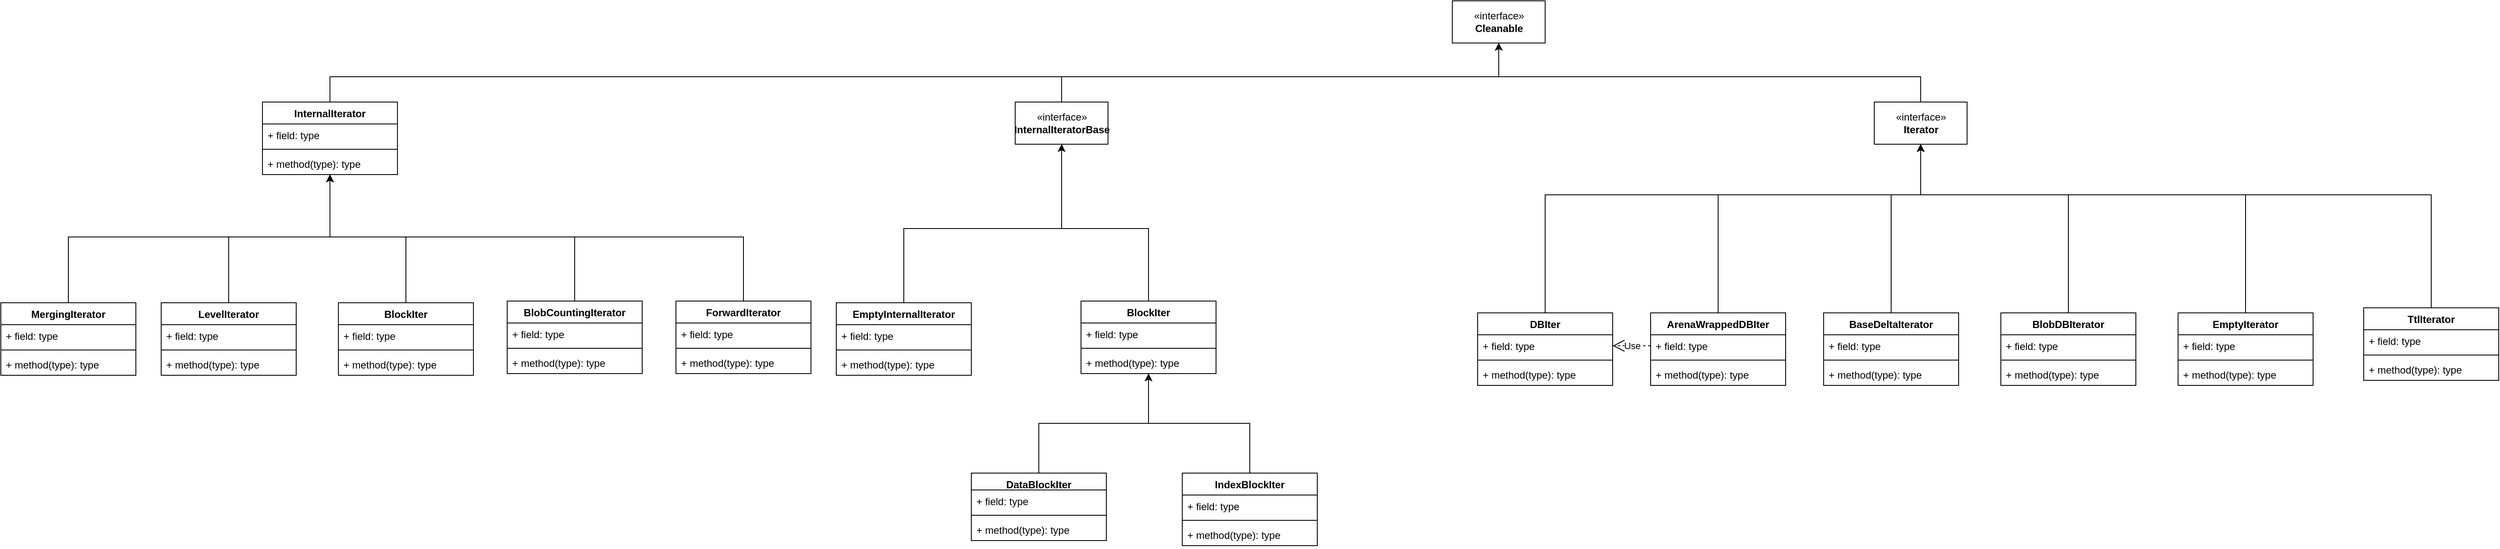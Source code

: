 <mxfile version="14.9.9" type="github">
  <diagram id="GQBJFWdZhHwUAC_HcrJz" name="第 1 页">
    <mxGraphModel dx="3427" dy="614" grid="1" gridSize="10" guides="1" tooltips="1" connect="1" arrows="1" fold="1" page="1" pageScale="1" pageWidth="827" pageHeight="1169" math="0" shadow="0">
      <root>
        <mxCell id="0" />
        <mxCell id="1" parent="0" />
        <mxCell id="vPpFZw4Qu3JhdKEDfj88-1" value="«interface»&lt;br&gt;&lt;b&gt;Cleanable&lt;/b&gt;" style="html=1;" vertex="1" parent="1">
          <mxGeometry x="50" y="90" width="110" height="50" as="geometry" />
        </mxCell>
        <mxCell id="vPpFZw4Qu3JhdKEDfj88-3" style="edgeStyle=orthogonalEdgeStyle;rounded=0;orthogonalLoop=1;jettySize=auto;html=1;entryX=0.5;entryY=1;entryDx=0;entryDy=0;" edge="1" parent="1" source="vPpFZw4Qu3JhdKEDfj88-2" target="vPpFZw4Qu3JhdKEDfj88-1">
          <mxGeometry relative="1" as="geometry">
            <Array as="points">
              <mxPoint x="605" y="180" />
              <mxPoint x="105" y="180" />
            </Array>
          </mxGeometry>
        </mxCell>
        <mxCell id="vPpFZw4Qu3JhdKEDfj88-2" value="«interface»&lt;br&gt;&lt;b&gt;Iterator&lt;/b&gt;" style="html=1;" vertex="1" parent="1">
          <mxGeometry x="550" y="210" width="110" height="50" as="geometry" />
        </mxCell>
        <mxCell id="vPpFZw4Qu3JhdKEDfj88-28" style="edgeStyle=orthogonalEdgeStyle;rounded=0;orthogonalLoop=1;jettySize=auto;html=1;" edge="1" parent="1" source="vPpFZw4Qu3JhdKEDfj88-4" target="vPpFZw4Qu3JhdKEDfj88-2">
          <mxGeometry relative="1" as="geometry">
            <Array as="points">
              <mxPoint x="160" y="320" />
              <mxPoint x="605" y="320" />
            </Array>
          </mxGeometry>
        </mxCell>
        <mxCell id="vPpFZw4Qu3JhdKEDfj88-4" value="DBIter" style="swimlane;fontStyle=1;align=center;verticalAlign=top;childLayout=stackLayout;horizontal=1;startSize=26;horizontalStack=0;resizeParent=1;resizeParentMax=0;resizeLast=0;collapsible=1;marginBottom=0;" vertex="1" parent="1">
          <mxGeometry x="80" y="460" width="160" height="86" as="geometry" />
        </mxCell>
        <mxCell id="vPpFZw4Qu3JhdKEDfj88-5" value="+ field: type" style="text;strokeColor=none;fillColor=none;align=left;verticalAlign=top;spacingLeft=4;spacingRight=4;overflow=hidden;rotatable=0;points=[[0,0.5],[1,0.5]];portConstraint=eastwest;" vertex="1" parent="vPpFZw4Qu3JhdKEDfj88-4">
          <mxGeometry y="26" width="160" height="26" as="geometry" />
        </mxCell>
        <mxCell id="vPpFZw4Qu3JhdKEDfj88-6" value="" style="line;strokeWidth=1;fillColor=none;align=left;verticalAlign=middle;spacingTop=-1;spacingLeft=3;spacingRight=3;rotatable=0;labelPosition=right;points=[];portConstraint=eastwest;" vertex="1" parent="vPpFZw4Qu3JhdKEDfj88-4">
          <mxGeometry y="52" width="160" height="8" as="geometry" />
        </mxCell>
        <mxCell id="vPpFZw4Qu3JhdKEDfj88-7" value="+ method(type): type" style="text;strokeColor=none;fillColor=none;align=left;verticalAlign=top;spacingLeft=4;spacingRight=4;overflow=hidden;rotatable=0;points=[[0,0.5],[1,0.5]];portConstraint=eastwest;" vertex="1" parent="vPpFZw4Qu3JhdKEDfj88-4">
          <mxGeometry y="60" width="160" height="26" as="geometry" />
        </mxCell>
        <mxCell id="vPpFZw4Qu3JhdKEDfj88-29" style="edgeStyle=orthogonalEdgeStyle;rounded=0;orthogonalLoop=1;jettySize=auto;html=1;entryX=0.5;entryY=1;entryDx=0;entryDy=0;" edge="1" parent="1" source="vPpFZw4Qu3JhdKEDfj88-8" target="vPpFZw4Qu3JhdKEDfj88-2">
          <mxGeometry relative="1" as="geometry">
            <Array as="points">
              <mxPoint x="365" y="320" />
              <mxPoint x="605" y="320" />
            </Array>
          </mxGeometry>
        </mxCell>
        <mxCell id="vPpFZw4Qu3JhdKEDfj88-8" value="ArenaWrappedDBIter" style="swimlane;fontStyle=1;align=center;verticalAlign=top;childLayout=stackLayout;horizontal=1;startSize=26;horizontalStack=0;resizeParent=1;resizeParentMax=0;resizeLast=0;collapsible=1;marginBottom=0;" vertex="1" parent="1">
          <mxGeometry x="285" y="460" width="160" height="86" as="geometry" />
        </mxCell>
        <mxCell id="vPpFZw4Qu3JhdKEDfj88-9" value="+ field: type" style="text;strokeColor=none;fillColor=none;align=left;verticalAlign=top;spacingLeft=4;spacingRight=4;overflow=hidden;rotatable=0;points=[[0,0.5],[1,0.5]];portConstraint=eastwest;" vertex="1" parent="vPpFZw4Qu3JhdKEDfj88-8">
          <mxGeometry y="26" width="160" height="26" as="geometry" />
        </mxCell>
        <mxCell id="vPpFZw4Qu3JhdKEDfj88-10" value="" style="line;strokeWidth=1;fillColor=none;align=left;verticalAlign=middle;spacingTop=-1;spacingLeft=3;spacingRight=3;rotatable=0;labelPosition=right;points=[];portConstraint=eastwest;" vertex="1" parent="vPpFZw4Qu3JhdKEDfj88-8">
          <mxGeometry y="52" width="160" height="8" as="geometry" />
        </mxCell>
        <mxCell id="vPpFZw4Qu3JhdKEDfj88-11" value="+ method(type): type" style="text;strokeColor=none;fillColor=none;align=left;verticalAlign=top;spacingLeft=4;spacingRight=4;overflow=hidden;rotatable=0;points=[[0,0.5],[1,0.5]];portConstraint=eastwest;" vertex="1" parent="vPpFZw4Qu3JhdKEDfj88-8">
          <mxGeometry y="60" width="160" height="26" as="geometry" />
        </mxCell>
        <mxCell id="vPpFZw4Qu3JhdKEDfj88-30" style="edgeStyle=orthogonalEdgeStyle;rounded=0;orthogonalLoop=1;jettySize=auto;html=1;entryX=0.5;entryY=1;entryDx=0;entryDy=0;" edge="1" parent="1" source="vPpFZw4Qu3JhdKEDfj88-12" target="vPpFZw4Qu3JhdKEDfj88-2">
          <mxGeometry relative="1" as="geometry">
            <Array as="points">
              <mxPoint x="570" y="320" />
              <mxPoint x="605" y="320" />
            </Array>
          </mxGeometry>
        </mxCell>
        <mxCell id="vPpFZw4Qu3JhdKEDfj88-12" value="BaseDeltaIterator" style="swimlane;fontStyle=1;align=center;verticalAlign=top;childLayout=stackLayout;horizontal=1;startSize=26;horizontalStack=0;resizeParent=1;resizeParentMax=0;resizeLast=0;collapsible=1;marginBottom=0;" vertex="1" parent="1">
          <mxGeometry x="490" y="460" width="160" height="86" as="geometry" />
        </mxCell>
        <mxCell id="vPpFZw4Qu3JhdKEDfj88-13" value="+ field: type" style="text;strokeColor=none;fillColor=none;align=left;verticalAlign=top;spacingLeft=4;spacingRight=4;overflow=hidden;rotatable=0;points=[[0,0.5],[1,0.5]];portConstraint=eastwest;" vertex="1" parent="vPpFZw4Qu3JhdKEDfj88-12">
          <mxGeometry y="26" width="160" height="26" as="geometry" />
        </mxCell>
        <mxCell id="vPpFZw4Qu3JhdKEDfj88-14" value="" style="line;strokeWidth=1;fillColor=none;align=left;verticalAlign=middle;spacingTop=-1;spacingLeft=3;spacingRight=3;rotatable=0;labelPosition=right;points=[];portConstraint=eastwest;" vertex="1" parent="vPpFZw4Qu3JhdKEDfj88-12">
          <mxGeometry y="52" width="160" height="8" as="geometry" />
        </mxCell>
        <mxCell id="vPpFZw4Qu3JhdKEDfj88-15" value="+ method(type): type" style="text;strokeColor=none;fillColor=none;align=left;verticalAlign=top;spacingLeft=4;spacingRight=4;overflow=hidden;rotatable=0;points=[[0,0.5],[1,0.5]];portConstraint=eastwest;" vertex="1" parent="vPpFZw4Qu3JhdKEDfj88-12">
          <mxGeometry y="60" width="160" height="26" as="geometry" />
        </mxCell>
        <mxCell id="vPpFZw4Qu3JhdKEDfj88-31" style="edgeStyle=orthogonalEdgeStyle;rounded=0;orthogonalLoop=1;jettySize=auto;html=1;entryX=0.5;entryY=1;entryDx=0;entryDy=0;" edge="1" parent="1" source="vPpFZw4Qu3JhdKEDfj88-16" target="vPpFZw4Qu3JhdKEDfj88-2">
          <mxGeometry relative="1" as="geometry">
            <Array as="points">
              <mxPoint x="780" y="320" />
              <mxPoint x="605" y="320" />
            </Array>
          </mxGeometry>
        </mxCell>
        <mxCell id="vPpFZw4Qu3JhdKEDfj88-16" value="BlobDBIterator" style="swimlane;fontStyle=1;align=center;verticalAlign=top;childLayout=stackLayout;horizontal=1;startSize=26;horizontalStack=0;resizeParent=1;resizeParentMax=0;resizeLast=0;collapsible=1;marginBottom=0;" vertex="1" parent="1">
          <mxGeometry x="700" y="460" width="160" height="86" as="geometry" />
        </mxCell>
        <mxCell id="vPpFZw4Qu3JhdKEDfj88-17" value="+ field: type" style="text;strokeColor=none;fillColor=none;align=left;verticalAlign=top;spacingLeft=4;spacingRight=4;overflow=hidden;rotatable=0;points=[[0,0.5],[1,0.5]];portConstraint=eastwest;" vertex="1" parent="vPpFZw4Qu3JhdKEDfj88-16">
          <mxGeometry y="26" width="160" height="26" as="geometry" />
        </mxCell>
        <mxCell id="vPpFZw4Qu3JhdKEDfj88-18" value="" style="line;strokeWidth=1;fillColor=none;align=left;verticalAlign=middle;spacingTop=-1;spacingLeft=3;spacingRight=3;rotatable=0;labelPosition=right;points=[];portConstraint=eastwest;" vertex="1" parent="vPpFZw4Qu3JhdKEDfj88-16">
          <mxGeometry y="52" width="160" height="8" as="geometry" />
        </mxCell>
        <mxCell id="vPpFZw4Qu3JhdKEDfj88-19" value="+ method(type): type" style="text;strokeColor=none;fillColor=none;align=left;verticalAlign=top;spacingLeft=4;spacingRight=4;overflow=hidden;rotatable=0;points=[[0,0.5],[1,0.5]];portConstraint=eastwest;" vertex="1" parent="vPpFZw4Qu3JhdKEDfj88-16">
          <mxGeometry y="60" width="160" height="26" as="geometry" />
        </mxCell>
        <mxCell id="vPpFZw4Qu3JhdKEDfj88-32" style="edgeStyle=orthogonalEdgeStyle;rounded=0;orthogonalLoop=1;jettySize=auto;html=1;entryX=0.5;entryY=1;entryDx=0;entryDy=0;" edge="1" parent="1" source="vPpFZw4Qu3JhdKEDfj88-20" target="vPpFZw4Qu3JhdKEDfj88-2">
          <mxGeometry relative="1" as="geometry">
            <Array as="points">
              <mxPoint x="990" y="320" />
              <mxPoint x="605" y="320" />
            </Array>
          </mxGeometry>
        </mxCell>
        <mxCell id="vPpFZw4Qu3JhdKEDfj88-20" value="EmptyIterator" style="swimlane;fontStyle=1;align=center;verticalAlign=top;childLayout=stackLayout;horizontal=1;startSize=26;horizontalStack=0;resizeParent=1;resizeParentMax=0;resizeLast=0;collapsible=1;marginBottom=0;" vertex="1" parent="1">
          <mxGeometry x="910" y="460" width="160" height="86" as="geometry" />
        </mxCell>
        <mxCell id="vPpFZw4Qu3JhdKEDfj88-21" value="+ field: type" style="text;strokeColor=none;fillColor=none;align=left;verticalAlign=top;spacingLeft=4;spacingRight=4;overflow=hidden;rotatable=0;points=[[0,0.5],[1,0.5]];portConstraint=eastwest;" vertex="1" parent="vPpFZw4Qu3JhdKEDfj88-20">
          <mxGeometry y="26" width="160" height="26" as="geometry" />
        </mxCell>
        <mxCell id="vPpFZw4Qu3JhdKEDfj88-22" value="" style="line;strokeWidth=1;fillColor=none;align=left;verticalAlign=middle;spacingTop=-1;spacingLeft=3;spacingRight=3;rotatable=0;labelPosition=right;points=[];portConstraint=eastwest;" vertex="1" parent="vPpFZw4Qu3JhdKEDfj88-20">
          <mxGeometry y="52" width="160" height="8" as="geometry" />
        </mxCell>
        <mxCell id="vPpFZw4Qu3JhdKEDfj88-23" value="+ method(type): type" style="text;strokeColor=none;fillColor=none;align=left;verticalAlign=top;spacingLeft=4;spacingRight=4;overflow=hidden;rotatable=0;points=[[0,0.5],[1,0.5]];portConstraint=eastwest;" vertex="1" parent="vPpFZw4Qu3JhdKEDfj88-20">
          <mxGeometry y="60" width="160" height="26" as="geometry" />
        </mxCell>
        <mxCell id="vPpFZw4Qu3JhdKEDfj88-33" style="edgeStyle=orthogonalEdgeStyle;rounded=0;orthogonalLoop=1;jettySize=auto;html=1;entryX=0.5;entryY=1;entryDx=0;entryDy=0;" edge="1" parent="1" source="vPpFZw4Qu3JhdKEDfj88-24" target="vPpFZw4Qu3JhdKEDfj88-2">
          <mxGeometry relative="1" as="geometry">
            <Array as="points">
              <mxPoint x="1210" y="320" />
              <mxPoint x="605" y="320" />
            </Array>
          </mxGeometry>
        </mxCell>
        <mxCell id="vPpFZw4Qu3JhdKEDfj88-24" value="TtlIterator" style="swimlane;fontStyle=1;align=center;verticalAlign=top;childLayout=stackLayout;horizontal=1;startSize=26;horizontalStack=0;resizeParent=1;resizeParentMax=0;resizeLast=0;collapsible=1;marginBottom=0;" vertex="1" parent="1">
          <mxGeometry x="1130" y="454" width="160" height="86" as="geometry" />
        </mxCell>
        <mxCell id="vPpFZw4Qu3JhdKEDfj88-25" value="+ field: type" style="text;strokeColor=none;fillColor=none;align=left;verticalAlign=top;spacingLeft=4;spacingRight=4;overflow=hidden;rotatable=0;points=[[0,0.5],[1,0.5]];portConstraint=eastwest;" vertex="1" parent="vPpFZw4Qu3JhdKEDfj88-24">
          <mxGeometry y="26" width="160" height="26" as="geometry" />
        </mxCell>
        <mxCell id="vPpFZw4Qu3JhdKEDfj88-26" value="" style="line;strokeWidth=1;fillColor=none;align=left;verticalAlign=middle;spacingTop=-1;spacingLeft=3;spacingRight=3;rotatable=0;labelPosition=right;points=[];portConstraint=eastwest;" vertex="1" parent="vPpFZw4Qu3JhdKEDfj88-24">
          <mxGeometry y="52" width="160" height="8" as="geometry" />
        </mxCell>
        <mxCell id="vPpFZw4Qu3JhdKEDfj88-27" value="+ method(type): type" style="text;strokeColor=none;fillColor=none;align=left;verticalAlign=top;spacingLeft=4;spacingRight=4;overflow=hidden;rotatable=0;points=[[0,0.5],[1,0.5]];portConstraint=eastwest;" vertex="1" parent="vPpFZw4Qu3JhdKEDfj88-24">
          <mxGeometry y="60" width="160" height="26" as="geometry" />
        </mxCell>
        <mxCell id="vPpFZw4Qu3JhdKEDfj88-34" value="Use" style="endArrow=open;endSize=12;dashed=1;html=1;exitX=0;exitY=0.5;exitDx=0;exitDy=0;entryX=1;entryY=0.5;entryDx=0;entryDy=0;" edge="1" parent="1" source="vPpFZw4Qu3JhdKEDfj88-9" target="vPpFZw4Qu3JhdKEDfj88-5">
          <mxGeometry width="160" relative="1" as="geometry">
            <mxPoint x="190" y="590" as="sourcePoint" />
            <mxPoint x="350" y="590" as="targetPoint" />
          </mxGeometry>
        </mxCell>
        <mxCell id="vPpFZw4Qu3JhdKEDfj88-36" style="edgeStyle=orthogonalEdgeStyle;rounded=0;orthogonalLoop=1;jettySize=auto;html=1;entryX=0.5;entryY=1;entryDx=0;entryDy=0;" edge="1" parent="1" source="vPpFZw4Qu3JhdKEDfj88-35" target="vPpFZw4Qu3JhdKEDfj88-1">
          <mxGeometry relative="1" as="geometry">
            <Array as="points">
              <mxPoint x="-413" y="180" />
              <mxPoint x="105" y="180" />
            </Array>
          </mxGeometry>
        </mxCell>
        <mxCell id="vPpFZw4Qu3JhdKEDfj88-35" value="«interface»&lt;br&gt;&lt;b&gt;InternalIteratorBase&lt;/b&gt;" style="html=1;" vertex="1" parent="1">
          <mxGeometry x="-468" y="210" width="110" height="50" as="geometry" />
        </mxCell>
        <mxCell id="vPpFZw4Qu3JhdKEDfj88-41" style="edgeStyle=orthogonalEdgeStyle;rounded=0;orthogonalLoop=1;jettySize=auto;html=1;entryX=0.5;entryY=1;entryDx=0;entryDy=0;" edge="1" parent="1" source="vPpFZw4Qu3JhdKEDfj88-37" target="vPpFZw4Qu3JhdKEDfj88-35">
          <mxGeometry relative="1" as="geometry">
            <Array as="points">
              <mxPoint x="-600" y="360" />
              <mxPoint x="-413" y="360" />
            </Array>
          </mxGeometry>
        </mxCell>
        <mxCell id="vPpFZw4Qu3JhdKEDfj88-37" value="EmptyInternalIterator" style="swimlane;fontStyle=1;align=center;verticalAlign=top;childLayout=stackLayout;horizontal=1;startSize=26;horizontalStack=0;resizeParent=1;resizeParentMax=0;resizeLast=0;collapsible=1;marginBottom=0;" vertex="1" parent="1">
          <mxGeometry x="-680" y="448" width="160" height="86" as="geometry" />
        </mxCell>
        <mxCell id="vPpFZw4Qu3JhdKEDfj88-38" value="+ field: type" style="text;strokeColor=none;fillColor=none;align=left;verticalAlign=top;spacingLeft=4;spacingRight=4;overflow=hidden;rotatable=0;points=[[0,0.5],[1,0.5]];portConstraint=eastwest;" vertex="1" parent="vPpFZw4Qu3JhdKEDfj88-37">
          <mxGeometry y="26" width="160" height="26" as="geometry" />
        </mxCell>
        <mxCell id="vPpFZw4Qu3JhdKEDfj88-39" value="" style="line;strokeWidth=1;fillColor=none;align=left;verticalAlign=middle;spacingTop=-1;spacingLeft=3;spacingRight=3;rotatable=0;labelPosition=right;points=[];portConstraint=eastwest;" vertex="1" parent="vPpFZw4Qu3JhdKEDfj88-37">
          <mxGeometry y="52" width="160" height="8" as="geometry" />
        </mxCell>
        <mxCell id="vPpFZw4Qu3JhdKEDfj88-40" value="+ method(type): type" style="text;strokeColor=none;fillColor=none;align=left;verticalAlign=top;spacingLeft=4;spacingRight=4;overflow=hidden;rotatable=0;points=[[0,0.5],[1,0.5]];portConstraint=eastwest;" vertex="1" parent="vPpFZw4Qu3JhdKEDfj88-37">
          <mxGeometry y="60" width="160" height="26" as="geometry" />
        </mxCell>
        <mxCell id="vPpFZw4Qu3JhdKEDfj88-46" style="edgeStyle=orthogonalEdgeStyle;rounded=0;orthogonalLoop=1;jettySize=auto;html=1;entryX=0.5;entryY=1;entryDx=0;entryDy=0;" edge="1" parent="1" source="vPpFZw4Qu3JhdKEDfj88-42" target="vPpFZw4Qu3JhdKEDfj88-35">
          <mxGeometry relative="1" as="geometry">
            <Array as="points">
              <mxPoint x="-310" y="360" />
              <mxPoint x="-413" y="360" />
            </Array>
          </mxGeometry>
        </mxCell>
        <mxCell id="vPpFZw4Qu3JhdKEDfj88-42" value="BlockIter" style="swimlane;fontStyle=1;align=center;verticalAlign=top;childLayout=stackLayout;horizontal=1;startSize=26;horizontalStack=0;resizeParent=1;resizeParentMax=0;resizeLast=0;collapsible=1;marginBottom=0;" vertex="1" parent="1">
          <mxGeometry x="-390" y="446" width="160" height="86" as="geometry" />
        </mxCell>
        <mxCell id="vPpFZw4Qu3JhdKEDfj88-43" value="+ field: type" style="text;strokeColor=none;fillColor=none;align=left;verticalAlign=top;spacingLeft=4;spacingRight=4;overflow=hidden;rotatable=0;points=[[0,0.5],[1,0.5]];portConstraint=eastwest;" vertex="1" parent="vPpFZw4Qu3JhdKEDfj88-42">
          <mxGeometry y="26" width="160" height="26" as="geometry" />
        </mxCell>
        <mxCell id="vPpFZw4Qu3JhdKEDfj88-44" value="" style="line;strokeWidth=1;fillColor=none;align=left;verticalAlign=middle;spacingTop=-1;spacingLeft=3;spacingRight=3;rotatable=0;labelPosition=right;points=[];portConstraint=eastwest;" vertex="1" parent="vPpFZw4Qu3JhdKEDfj88-42">
          <mxGeometry y="52" width="160" height="8" as="geometry" />
        </mxCell>
        <mxCell id="vPpFZw4Qu3JhdKEDfj88-45" value="+ method(type): type" style="text;strokeColor=none;fillColor=none;align=left;verticalAlign=top;spacingLeft=4;spacingRight=4;overflow=hidden;rotatable=0;points=[[0,0.5],[1,0.5]];portConstraint=eastwest;" vertex="1" parent="vPpFZw4Qu3JhdKEDfj88-42">
          <mxGeometry y="60" width="160" height="26" as="geometry" />
        </mxCell>
        <mxCell id="vPpFZw4Qu3JhdKEDfj88-59" style="edgeStyle=orthogonalEdgeStyle;rounded=0;orthogonalLoop=1;jettySize=auto;html=1;" edge="1" parent="1" source="vPpFZw4Qu3JhdKEDfj88-47" target="vPpFZw4Qu3JhdKEDfj88-42">
          <mxGeometry relative="1" as="geometry" />
        </mxCell>
        <mxCell id="vPpFZw4Qu3JhdKEDfj88-47" value="DataBlockIter" style="swimlane;fontStyle=1;align=center;verticalAlign=top;childLayout=stackLayout;horizontal=1;startSize=20;horizontalStack=0;resizeParent=1;resizeParentMax=0;resizeLast=0;collapsible=1;marginBottom=0;" vertex="1" parent="1">
          <mxGeometry x="-520" y="650" width="160" height="80" as="geometry" />
        </mxCell>
        <mxCell id="vPpFZw4Qu3JhdKEDfj88-48" value="+ field: type" style="text;strokeColor=none;fillColor=none;align=left;verticalAlign=top;spacingLeft=4;spacingRight=4;overflow=hidden;rotatable=0;points=[[0,0.5],[1,0.5]];portConstraint=eastwest;" vertex="1" parent="vPpFZw4Qu3JhdKEDfj88-47">
          <mxGeometry y="20" width="160" height="26" as="geometry" />
        </mxCell>
        <mxCell id="vPpFZw4Qu3JhdKEDfj88-49" value="" style="line;strokeWidth=1;fillColor=none;align=left;verticalAlign=middle;spacingTop=-1;spacingLeft=3;spacingRight=3;rotatable=0;labelPosition=right;points=[];portConstraint=eastwest;" vertex="1" parent="vPpFZw4Qu3JhdKEDfj88-47">
          <mxGeometry y="46" width="160" height="8" as="geometry" />
        </mxCell>
        <mxCell id="vPpFZw4Qu3JhdKEDfj88-50" value="+ method(type): type" style="text;strokeColor=none;fillColor=none;align=left;verticalAlign=top;spacingLeft=4;spacingRight=4;overflow=hidden;rotatable=0;points=[[0,0.5],[1,0.5]];portConstraint=eastwest;" vertex="1" parent="vPpFZw4Qu3JhdKEDfj88-47">
          <mxGeometry y="54" width="160" height="26" as="geometry" />
        </mxCell>
        <mxCell id="vPpFZw4Qu3JhdKEDfj88-60" style="edgeStyle=orthogonalEdgeStyle;rounded=0;orthogonalLoop=1;jettySize=auto;html=1;" edge="1" parent="1" source="vPpFZw4Qu3JhdKEDfj88-55" target="vPpFZw4Qu3JhdKEDfj88-42">
          <mxGeometry relative="1" as="geometry" />
        </mxCell>
        <mxCell id="vPpFZw4Qu3JhdKEDfj88-55" value="IndexBlockIter" style="swimlane;fontStyle=1;align=center;verticalAlign=top;childLayout=stackLayout;horizontal=1;startSize=26;horizontalStack=0;resizeParent=1;resizeParentMax=0;resizeLast=0;collapsible=1;marginBottom=0;" vertex="1" parent="1">
          <mxGeometry x="-270" y="650" width="160" height="86" as="geometry" />
        </mxCell>
        <mxCell id="vPpFZw4Qu3JhdKEDfj88-56" value="+ field: type" style="text;strokeColor=none;fillColor=none;align=left;verticalAlign=top;spacingLeft=4;spacingRight=4;overflow=hidden;rotatable=0;points=[[0,0.5],[1,0.5]];portConstraint=eastwest;" vertex="1" parent="vPpFZw4Qu3JhdKEDfj88-55">
          <mxGeometry y="26" width="160" height="26" as="geometry" />
        </mxCell>
        <mxCell id="vPpFZw4Qu3JhdKEDfj88-57" value="" style="line;strokeWidth=1;fillColor=none;align=left;verticalAlign=middle;spacingTop=-1;spacingLeft=3;spacingRight=3;rotatable=0;labelPosition=right;points=[];portConstraint=eastwest;" vertex="1" parent="vPpFZw4Qu3JhdKEDfj88-55">
          <mxGeometry y="52" width="160" height="8" as="geometry" />
        </mxCell>
        <mxCell id="vPpFZw4Qu3JhdKEDfj88-58" value="+ method(type): type" style="text;strokeColor=none;fillColor=none;align=left;verticalAlign=top;spacingLeft=4;spacingRight=4;overflow=hidden;rotatable=0;points=[[0,0.5],[1,0.5]];portConstraint=eastwest;" vertex="1" parent="vPpFZw4Qu3JhdKEDfj88-55">
          <mxGeometry y="60" width="160" height="26" as="geometry" />
        </mxCell>
        <mxCell id="vPpFZw4Qu3JhdKEDfj88-65" style="edgeStyle=orthogonalEdgeStyle;rounded=0;orthogonalLoop=1;jettySize=auto;html=1;" edge="1" parent="1" source="vPpFZw4Qu3JhdKEDfj88-61" target="vPpFZw4Qu3JhdKEDfj88-1">
          <mxGeometry relative="1" as="geometry">
            <Array as="points">
              <mxPoint x="-1280" y="180" />
              <mxPoint x="105" y="180" />
            </Array>
          </mxGeometry>
        </mxCell>
        <mxCell id="vPpFZw4Qu3JhdKEDfj88-61" value="InternalIterator" style="swimlane;fontStyle=1;align=center;verticalAlign=top;childLayout=stackLayout;horizontal=1;startSize=26;horizontalStack=0;resizeParent=1;resizeParentMax=0;resizeLast=0;collapsible=1;marginBottom=0;" vertex="1" parent="1">
          <mxGeometry x="-1360" y="210" width="160" height="86" as="geometry" />
        </mxCell>
        <mxCell id="vPpFZw4Qu3JhdKEDfj88-62" value="+ field: type" style="text;strokeColor=none;fillColor=none;align=left;verticalAlign=top;spacingLeft=4;spacingRight=4;overflow=hidden;rotatable=0;points=[[0,0.5],[1,0.5]];portConstraint=eastwest;" vertex="1" parent="vPpFZw4Qu3JhdKEDfj88-61">
          <mxGeometry y="26" width="160" height="26" as="geometry" />
        </mxCell>
        <mxCell id="vPpFZw4Qu3JhdKEDfj88-63" value="" style="line;strokeWidth=1;fillColor=none;align=left;verticalAlign=middle;spacingTop=-1;spacingLeft=3;spacingRight=3;rotatable=0;labelPosition=right;points=[];portConstraint=eastwest;" vertex="1" parent="vPpFZw4Qu3JhdKEDfj88-61">
          <mxGeometry y="52" width="160" height="8" as="geometry" />
        </mxCell>
        <mxCell id="vPpFZw4Qu3JhdKEDfj88-64" value="+ method(type): type" style="text;strokeColor=none;fillColor=none;align=left;verticalAlign=top;spacingLeft=4;spacingRight=4;overflow=hidden;rotatable=0;points=[[0,0.5],[1,0.5]];portConstraint=eastwest;" vertex="1" parent="vPpFZw4Qu3JhdKEDfj88-61">
          <mxGeometry y="60" width="160" height="26" as="geometry" />
        </mxCell>
        <mxCell id="vPpFZw4Qu3JhdKEDfj88-78" style="edgeStyle=orthogonalEdgeStyle;rounded=0;orthogonalLoop=1;jettySize=auto;html=1;" edge="1" parent="1" source="vPpFZw4Qu3JhdKEDfj88-66" target="vPpFZw4Qu3JhdKEDfj88-61">
          <mxGeometry relative="1" as="geometry">
            <Array as="points">
              <mxPoint x="-1190" y="370" />
              <mxPoint x="-1280" y="370" />
            </Array>
          </mxGeometry>
        </mxCell>
        <mxCell id="vPpFZw4Qu3JhdKEDfj88-66" value="BlockIter" style="swimlane;fontStyle=1;align=center;verticalAlign=top;childLayout=stackLayout;horizontal=1;startSize=26;horizontalStack=0;resizeParent=1;resizeParentMax=0;resizeLast=0;collapsible=1;marginBottom=0;" vertex="1" parent="1">
          <mxGeometry x="-1270" y="448" width="160" height="86" as="geometry" />
        </mxCell>
        <mxCell id="vPpFZw4Qu3JhdKEDfj88-67" value="+ field: type" style="text;strokeColor=none;fillColor=none;align=left;verticalAlign=top;spacingLeft=4;spacingRight=4;overflow=hidden;rotatable=0;points=[[0,0.5],[1,0.5]];portConstraint=eastwest;" vertex="1" parent="vPpFZw4Qu3JhdKEDfj88-66">
          <mxGeometry y="26" width="160" height="26" as="geometry" />
        </mxCell>
        <mxCell id="vPpFZw4Qu3JhdKEDfj88-68" value="" style="line;strokeWidth=1;fillColor=none;align=left;verticalAlign=middle;spacingTop=-1;spacingLeft=3;spacingRight=3;rotatable=0;labelPosition=right;points=[];portConstraint=eastwest;" vertex="1" parent="vPpFZw4Qu3JhdKEDfj88-66">
          <mxGeometry y="52" width="160" height="8" as="geometry" />
        </mxCell>
        <mxCell id="vPpFZw4Qu3JhdKEDfj88-69" value="+ method(type): type" style="text;strokeColor=none;fillColor=none;align=left;verticalAlign=top;spacingLeft=4;spacingRight=4;overflow=hidden;rotatable=0;points=[[0,0.5],[1,0.5]];portConstraint=eastwest;" vertex="1" parent="vPpFZw4Qu3JhdKEDfj88-66">
          <mxGeometry y="60" width="160" height="26" as="geometry" />
        </mxCell>
        <mxCell id="vPpFZw4Qu3JhdKEDfj88-79" style="edgeStyle=orthogonalEdgeStyle;rounded=0;orthogonalLoop=1;jettySize=auto;html=1;" edge="1" parent="1" source="vPpFZw4Qu3JhdKEDfj88-70" target="vPpFZw4Qu3JhdKEDfj88-61">
          <mxGeometry relative="1" as="geometry">
            <Array as="points">
              <mxPoint x="-990" y="370" />
              <mxPoint x="-1280" y="370" />
            </Array>
          </mxGeometry>
        </mxCell>
        <mxCell id="vPpFZw4Qu3JhdKEDfj88-70" value="BlobCountingIterator" style="swimlane;fontStyle=1;align=center;verticalAlign=top;childLayout=stackLayout;horizontal=1;startSize=26;horizontalStack=0;resizeParent=1;resizeParentMax=0;resizeLast=0;collapsible=1;marginBottom=0;" vertex="1" parent="1">
          <mxGeometry x="-1070" y="446" width="160" height="86" as="geometry" />
        </mxCell>
        <mxCell id="vPpFZw4Qu3JhdKEDfj88-71" value="+ field: type" style="text;strokeColor=none;fillColor=none;align=left;verticalAlign=top;spacingLeft=4;spacingRight=4;overflow=hidden;rotatable=0;points=[[0,0.5],[1,0.5]];portConstraint=eastwest;" vertex="1" parent="vPpFZw4Qu3JhdKEDfj88-70">
          <mxGeometry y="26" width="160" height="26" as="geometry" />
        </mxCell>
        <mxCell id="vPpFZw4Qu3JhdKEDfj88-72" value="" style="line;strokeWidth=1;fillColor=none;align=left;verticalAlign=middle;spacingTop=-1;spacingLeft=3;spacingRight=3;rotatable=0;labelPosition=right;points=[];portConstraint=eastwest;" vertex="1" parent="vPpFZw4Qu3JhdKEDfj88-70">
          <mxGeometry y="52" width="160" height="8" as="geometry" />
        </mxCell>
        <mxCell id="vPpFZw4Qu3JhdKEDfj88-73" value="+ method(type): type" style="text;strokeColor=none;fillColor=none;align=left;verticalAlign=top;spacingLeft=4;spacingRight=4;overflow=hidden;rotatable=0;points=[[0,0.5],[1,0.5]];portConstraint=eastwest;" vertex="1" parent="vPpFZw4Qu3JhdKEDfj88-70">
          <mxGeometry y="60" width="160" height="26" as="geometry" />
        </mxCell>
        <mxCell id="vPpFZw4Qu3JhdKEDfj88-80" style="edgeStyle=orthogonalEdgeStyle;rounded=0;orthogonalLoop=1;jettySize=auto;html=1;" edge="1" parent="1" source="vPpFZw4Qu3JhdKEDfj88-74" target="vPpFZw4Qu3JhdKEDfj88-61">
          <mxGeometry relative="1" as="geometry">
            <Array as="points">
              <mxPoint x="-790" y="370" />
              <mxPoint x="-1280" y="370" />
            </Array>
          </mxGeometry>
        </mxCell>
        <mxCell id="vPpFZw4Qu3JhdKEDfj88-74" value="ForwardIterator" style="swimlane;fontStyle=1;align=center;verticalAlign=top;childLayout=stackLayout;horizontal=1;startSize=26;horizontalStack=0;resizeParent=1;resizeParentMax=0;resizeLast=0;collapsible=1;marginBottom=0;" vertex="1" parent="1">
          <mxGeometry x="-870" y="446" width="160" height="86" as="geometry" />
        </mxCell>
        <mxCell id="vPpFZw4Qu3JhdKEDfj88-75" value="+ field: type" style="text;strokeColor=none;fillColor=none;align=left;verticalAlign=top;spacingLeft=4;spacingRight=4;overflow=hidden;rotatable=0;points=[[0,0.5],[1,0.5]];portConstraint=eastwest;" vertex="1" parent="vPpFZw4Qu3JhdKEDfj88-74">
          <mxGeometry y="26" width="160" height="26" as="geometry" />
        </mxCell>
        <mxCell id="vPpFZw4Qu3JhdKEDfj88-76" value="" style="line;strokeWidth=1;fillColor=none;align=left;verticalAlign=middle;spacingTop=-1;spacingLeft=3;spacingRight=3;rotatable=0;labelPosition=right;points=[];portConstraint=eastwest;" vertex="1" parent="vPpFZw4Qu3JhdKEDfj88-74">
          <mxGeometry y="52" width="160" height="8" as="geometry" />
        </mxCell>
        <mxCell id="vPpFZw4Qu3JhdKEDfj88-77" value="+ method(type): type" style="text;strokeColor=none;fillColor=none;align=left;verticalAlign=top;spacingLeft=4;spacingRight=4;overflow=hidden;rotatable=0;points=[[0,0.5],[1,0.5]];portConstraint=eastwest;" vertex="1" parent="vPpFZw4Qu3JhdKEDfj88-74">
          <mxGeometry y="60" width="160" height="26" as="geometry" />
        </mxCell>
        <mxCell id="vPpFZw4Qu3JhdKEDfj88-85" style="edgeStyle=orthogonalEdgeStyle;rounded=0;orthogonalLoop=1;jettySize=auto;html=1;" edge="1" parent="1" source="vPpFZw4Qu3JhdKEDfj88-81" target="vPpFZw4Qu3JhdKEDfj88-61">
          <mxGeometry relative="1" as="geometry">
            <Array as="points">
              <mxPoint x="-1400" y="370" />
              <mxPoint x="-1280" y="370" />
            </Array>
          </mxGeometry>
        </mxCell>
        <mxCell id="vPpFZw4Qu3JhdKEDfj88-81" value="LevelIterator" style="swimlane;fontStyle=1;align=center;verticalAlign=top;childLayout=stackLayout;horizontal=1;startSize=26;horizontalStack=0;resizeParent=1;resizeParentMax=0;resizeLast=0;collapsible=1;marginBottom=0;" vertex="1" parent="1">
          <mxGeometry x="-1480" y="448" width="160" height="86" as="geometry" />
        </mxCell>
        <mxCell id="vPpFZw4Qu3JhdKEDfj88-82" value="+ field: type" style="text;strokeColor=none;fillColor=none;align=left;verticalAlign=top;spacingLeft=4;spacingRight=4;overflow=hidden;rotatable=0;points=[[0,0.5],[1,0.5]];portConstraint=eastwest;" vertex="1" parent="vPpFZw4Qu3JhdKEDfj88-81">
          <mxGeometry y="26" width="160" height="26" as="geometry" />
        </mxCell>
        <mxCell id="vPpFZw4Qu3JhdKEDfj88-83" value="" style="line;strokeWidth=1;fillColor=none;align=left;verticalAlign=middle;spacingTop=-1;spacingLeft=3;spacingRight=3;rotatable=0;labelPosition=right;points=[];portConstraint=eastwest;" vertex="1" parent="vPpFZw4Qu3JhdKEDfj88-81">
          <mxGeometry y="52" width="160" height="8" as="geometry" />
        </mxCell>
        <mxCell id="vPpFZw4Qu3JhdKEDfj88-84" value="+ method(type): type" style="text;strokeColor=none;fillColor=none;align=left;verticalAlign=top;spacingLeft=4;spacingRight=4;overflow=hidden;rotatable=0;points=[[0,0.5],[1,0.5]];portConstraint=eastwest;" vertex="1" parent="vPpFZw4Qu3JhdKEDfj88-81">
          <mxGeometry y="60" width="160" height="26" as="geometry" />
        </mxCell>
        <mxCell id="vPpFZw4Qu3JhdKEDfj88-90" style="edgeStyle=orthogonalEdgeStyle;rounded=0;orthogonalLoop=1;jettySize=auto;html=1;" edge="1" parent="1" source="vPpFZw4Qu3JhdKEDfj88-86" target="vPpFZw4Qu3JhdKEDfj88-61">
          <mxGeometry relative="1" as="geometry">
            <Array as="points">
              <mxPoint x="-1590" y="370" />
              <mxPoint x="-1280" y="370" />
            </Array>
          </mxGeometry>
        </mxCell>
        <mxCell id="vPpFZw4Qu3JhdKEDfj88-86" value="MergingIterator" style="swimlane;fontStyle=1;align=center;verticalAlign=top;childLayout=stackLayout;horizontal=1;startSize=26;horizontalStack=0;resizeParent=1;resizeParentMax=0;resizeLast=0;collapsible=1;marginBottom=0;" vertex="1" parent="1">
          <mxGeometry x="-1670" y="448" width="160" height="86" as="geometry" />
        </mxCell>
        <mxCell id="vPpFZw4Qu3JhdKEDfj88-87" value="+ field: type" style="text;strokeColor=none;fillColor=none;align=left;verticalAlign=top;spacingLeft=4;spacingRight=4;overflow=hidden;rotatable=0;points=[[0,0.5],[1,0.5]];portConstraint=eastwest;" vertex="1" parent="vPpFZw4Qu3JhdKEDfj88-86">
          <mxGeometry y="26" width="160" height="26" as="geometry" />
        </mxCell>
        <mxCell id="vPpFZw4Qu3JhdKEDfj88-88" value="" style="line;strokeWidth=1;fillColor=none;align=left;verticalAlign=middle;spacingTop=-1;spacingLeft=3;spacingRight=3;rotatable=0;labelPosition=right;points=[];portConstraint=eastwest;" vertex="1" parent="vPpFZw4Qu3JhdKEDfj88-86">
          <mxGeometry y="52" width="160" height="8" as="geometry" />
        </mxCell>
        <mxCell id="vPpFZw4Qu3JhdKEDfj88-89" value="+ method(type): type" style="text;strokeColor=none;fillColor=none;align=left;verticalAlign=top;spacingLeft=4;spacingRight=4;overflow=hidden;rotatable=0;points=[[0,0.5],[1,0.5]];portConstraint=eastwest;" vertex="1" parent="vPpFZw4Qu3JhdKEDfj88-86">
          <mxGeometry y="60" width="160" height="26" as="geometry" />
        </mxCell>
      </root>
    </mxGraphModel>
  </diagram>
</mxfile>
